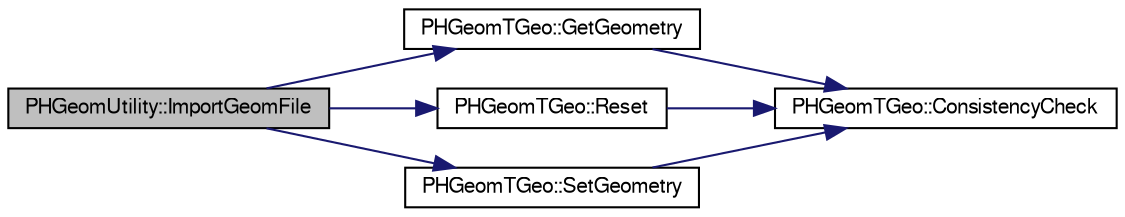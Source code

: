 digraph "PHGeomUtility::ImportGeomFile"
{
  bgcolor="transparent";
  edge [fontname="FreeSans",fontsize="10",labelfontname="FreeSans",labelfontsize="10"];
  node [fontname="FreeSans",fontsize="10",shape=record];
  rankdir="LR";
  Node1 [label="PHGeomUtility::ImportGeomFile",height=0.2,width=0.4,color="black", fillcolor="grey75", style="filled" fontcolor="black"];
  Node1 -> Node2 [color="midnightblue",fontsize="10",style="solid",fontname="FreeSans"];
  Node2 [label="PHGeomTGeo::GetGeometry",height=0.2,width=0.4,color="black",URL="$d7/d6d/classPHGeomTGeo.html#a3e111f6229f7ce6392b14a98fdf5bea9"];
  Node2 -> Node3 [color="midnightblue",fontsize="10",style="solid",fontname="FreeSans"];
  Node3 [label="PHGeomTGeo::ConsistencyCheck",height=0.2,width=0.4,color="black",URL="$d7/d6d/classPHGeomTGeo.html#af37739b87530fe2bbd5d8d03098c1821"];
  Node1 -> Node4 [color="midnightblue",fontsize="10",style="solid",fontname="FreeSans"];
  Node4 [label="PHGeomTGeo::Reset",height=0.2,width=0.4,color="black",URL="$d7/d6d/classPHGeomTGeo.html#af0772491188524c7674c1ef004d49ad5",tooltip="Clear Event. "];
  Node4 -> Node3 [color="midnightblue",fontsize="10",style="solid",fontname="FreeSans"];
  Node1 -> Node5 [color="midnightblue",fontsize="10",style="solid",fontname="FreeSans"];
  Node5 [label="PHGeomTGeo::SetGeometry",height=0.2,width=0.4,color="black",URL="$d7/d6d/classPHGeomTGeo.html#a8b2df41583e27a653458c6aae76a2926"];
  Node5 -> Node3 [color="midnightblue",fontsize="10",style="solid",fontname="FreeSans"];
}
